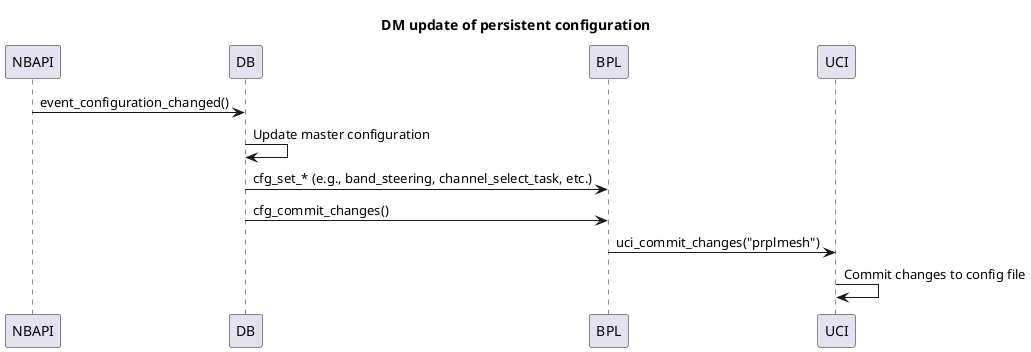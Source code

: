 @startuml

title DM update of persistent configuration

participant "NBAPI" as NBAPI
participant "DB" as DB
participant "BPL" as BPL
participant "UCI" as UCI

NBAPI -> DB: event_configuration_changed()
DB -> DB: Update master configuration
DB -> BPL: cfg_set_* (e.g., band_steering, channel_select_task, etc.)
DB -> BPL: cfg_commit_changes()

BPL -> UCI: uci_commit_changes("prplmesh")
UCI -> UCI: Commit changes to config file

@enduml
